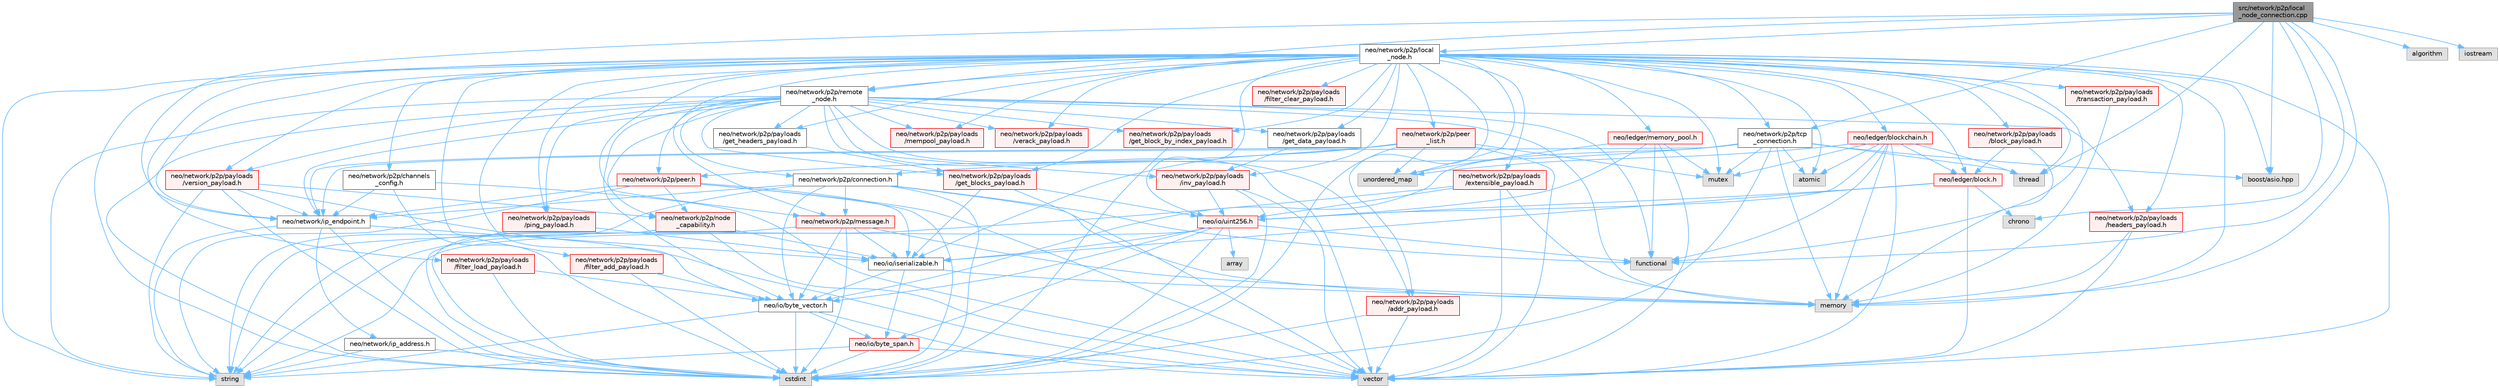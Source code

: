 digraph "src/network/p2p/local_node_connection.cpp"
{
 // LATEX_PDF_SIZE
  bgcolor="transparent";
  edge [fontname=Helvetica,fontsize=10,labelfontname=Helvetica,labelfontsize=10];
  node [fontname=Helvetica,fontsize=10,shape=box,height=0.2,width=0.4];
  Node1 [id="Node000001",label="src/network/p2p/local\l_node_connection.cpp",height=0.2,width=0.4,color="gray40", fillcolor="grey60", style="filled", fontcolor="black",tooltip=" "];
  Node1 -> Node2 [id="edge1_Node000001_Node000002",color="steelblue1",style="solid",tooltip=" "];
  Node2 [id="Node000002",label="neo/network/ip_endpoint.h",height=0.2,width=0.4,color="grey40", fillcolor="white", style="filled",URL="$ip__endpoint_8h.html",tooltip=" "];
  Node2 -> Node3 [id="edge2_Node000002_Node000003",color="steelblue1",style="solid",tooltip=" "];
  Node3 [id="Node000003",label="neo/io/iserializable.h",height=0.2,width=0.4,color="grey40", fillcolor="white", style="filled",URL="$iserializable_8h.html",tooltip=" "];
  Node3 -> Node4 [id="edge3_Node000003_Node000004",color="steelblue1",style="solid",tooltip=" "];
  Node4 [id="Node000004",label="neo/io/byte_span.h",height=0.2,width=0.4,color="red", fillcolor="#FFF0F0", style="filled",URL="$io_2byte__span_8h.html",tooltip=" "];
  Node4 -> Node5 [id="edge4_Node000004_Node000005",color="steelblue1",style="solid",tooltip=" "];
  Node5 [id="Node000005",label="cstdint",height=0.2,width=0.4,color="grey60", fillcolor="#E0E0E0", style="filled",tooltip=" "];
  Node4 -> Node8 [id="edge5_Node000004_Node000008",color="steelblue1",style="solid",tooltip=" "];
  Node8 [id="Node000008",label="string",height=0.2,width=0.4,color="grey60", fillcolor="#E0E0E0", style="filled",tooltip=" "];
  Node4 -> Node9 [id="edge6_Node000004_Node000009",color="steelblue1",style="solid",tooltip=" "];
  Node9 [id="Node000009",label="vector",height=0.2,width=0.4,color="grey60", fillcolor="#E0E0E0", style="filled",tooltip=" "];
  Node3 -> Node10 [id="edge7_Node000003_Node000010",color="steelblue1",style="solid",tooltip=" "];
  Node10 [id="Node000010",label="neo/io/byte_vector.h",height=0.2,width=0.4,color="grey40", fillcolor="white", style="filled",URL="$io_2byte__vector_8h.html",tooltip=" "];
  Node10 -> Node4 [id="edge8_Node000010_Node000004",color="steelblue1",style="solid",tooltip=" "];
  Node10 -> Node5 [id="edge9_Node000010_Node000005",color="steelblue1",style="solid",tooltip=" "];
  Node10 -> Node8 [id="edge10_Node000010_Node000008",color="steelblue1",style="solid",tooltip=" "];
  Node10 -> Node9 [id="edge11_Node000010_Node000009",color="steelblue1",style="solid",tooltip=" "];
  Node3 -> Node11 [id="edge12_Node000003_Node000011",color="steelblue1",style="solid",tooltip=" "];
  Node11 [id="Node000011",label="memory",height=0.2,width=0.4,color="grey60", fillcolor="#E0E0E0", style="filled",tooltip=" "];
  Node2 -> Node12 [id="edge13_Node000002_Node000012",color="steelblue1",style="solid",tooltip=" "];
  Node12 [id="Node000012",label="neo/network/ip_address.h",height=0.2,width=0.4,color="grey40", fillcolor="white", style="filled",URL="$ip__address_8h.html",tooltip=" "];
  Node12 -> Node5 [id="edge14_Node000012_Node000005",color="steelblue1",style="solid",tooltip=" "];
  Node12 -> Node8 [id="edge15_Node000012_Node000008",color="steelblue1",style="solid",tooltip=" "];
  Node2 -> Node5 [id="edge16_Node000002_Node000005",color="steelblue1",style="solid",tooltip=" "];
  Node2 -> Node8 [id="edge17_Node000002_Node000008",color="steelblue1",style="solid",tooltip=" "];
  Node1 -> Node13 [id="edge18_Node000001_Node000013",color="steelblue1",style="solid",tooltip=" "];
  Node13 [id="Node000013",label="neo/network/p2p/local\l_node.h",height=0.2,width=0.4,color="grey40", fillcolor="white", style="filled",URL="$local__node_8h.html",tooltip=" "];
  Node13 -> Node10 [id="edge19_Node000013_Node000010",color="steelblue1",style="solid",tooltip=" "];
  Node13 -> Node14 [id="edge20_Node000013_Node000014",color="steelblue1",style="solid",tooltip=" "];
  Node14 [id="Node000014",label="neo/io/uint256.h",height=0.2,width=0.4,color="red", fillcolor="#FFF0F0", style="filled",URL="$uint256_8h.html",tooltip=" "];
  Node14 -> Node4 [id="edge21_Node000014_Node000004",color="steelblue1",style="solid",tooltip=" "];
  Node14 -> Node10 [id="edge22_Node000014_Node000010",color="steelblue1",style="solid",tooltip=" "];
  Node14 -> Node3 [id="edge23_Node000014_Node000003",color="steelblue1",style="solid",tooltip=" "];
  Node14 -> Node15 [id="edge24_Node000014_Node000015",color="steelblue1",style="solid",tooltip=" "];
  Node15 [id="Node000015",label="array",height=0.2,width=0.4,color="grey60", fillcolor="#E0E0E0", style="filled",tooltip=" "];
  Node14 -> Node5 [id="edge25_Node000014_Node000005",color="steelblue1",style="solid",tooltip=" "];
  Node14 -> Node17 [id="edge26_Node000014_Node000017",color="steelblue1",style="solid",tooltip=" "];
  Node17 [id="Node000017",label="functional",height=0.2,width=0.4,color="grey60", fillcolor="#E0E0E0", style="filled",tooltip=" "];
  Node14 -> Node8 [id="edge27_Node000014_Node000008",color="steelblue1",style="solid",tooltip=" "];
  Node13 -> Node18 [id="edge28_Node000013_Node000018",color="steelblue1",style="solid",tooltip=" "];
  Node18 [id="Node000018",label="neo/ledger/block.h",height=0.2,width=0.4,color="red", fillcolor="#FFF0F0", style="filled",URL="$ledger_2block_8h.html",tooltip=" "];
  Node18 -> Node3 [id="edge29_Node000018_Node000003",color="steelblue1",style="solid",tooltip=" "];
  Node18 -> Node14 [id="edge30_Node000018_Node000014",color="steelblue1",style="solid",tooltip=" "];
  Node18 -> Node68 [id="edge31_Node000018_Node000068",color="steelblue1",style="solid",tooltip=" "];
  Node68 [id="Node000068",label="chrono",height=0.2,width=0.4,color="grey60", fillcolor="#E0E0E0", style="filled",tooltip=" "];
  Node18 -> Node9 [id="edge32_Node000018_Node000009",color="steelblue1",style="solid",tooltip=" "];
  Node13 -> Node69 [id="edge33_Node000013_Node000069",color="steelblue1",style="solid",tooltip=" "];
  Node69 [id="Node000069",label="neo/ledger/blockchain.h",height=0.2,width=0.4,color="red", fillcolor="#FFF0F0", style="filled",URL="$blockchain_8h.html",tooltip=" "];
  Node69 -> Node18 [id="edge34_Node000069_Node000018",color="steelblue1",style="solid",tooltip=" "];
  Node69 -> Node14 [id="edge35_Node000069_Node000014",color="steelblue1",style="solid",tooltip=" "];
  Node69 -> Node113 [id="edge36_Node000069_Node000113",color="steelblue1",style="solid",tooltip=" "];
  Node113 [id="Node000113",label="atomic",height=0.2,width=0.4,color="grey60", fillcolor="#E0E0E0", style="filled",tooltip=" "];
  Node69 -> Node17 [id="edge37_Node000069_Node000017",color="steelblue1",style="solid",tooltip=" "];
  Node69 -> Node11 [id="edge38_Node000069_Node000011",color="steelblue1",style="solid",tooltip=" "];
  Node69 -> Node71 [id="edge39_Node000069_Node000071",color="steelblue1",style="solid",tooltip=" "];
  Node71 [id="Node000071",label="mutex",height=0.2,width=0.4,color="grey60", fillcolor="#E0E0E0", style="filled",tooltip=" "];
  Node69 -> Node116 [id="edge40_Node000069_Node000116",color="steelblue1",style="solid",tooltip=" "];
  Node116 [id="Node000116",label="thread",height=0.2,width=0.4,color="grey60", fillcolor="#E0E0E0", style="filled",tooltip=" "];
  Node69 -> Node39 [id="edge41_Node000069_Node000039",color="steelblue1",style="solid",tooltip=" "];
  Node39 [id="Node000039",label="unordered_map",height=0.2,width=0.4,color="grey60", fillcolor="#E0E0E0", style="filled",tooltip=" "];
  Node69 -> Node9 [id="edge42_Node000069_Node000009",color="steelblue1",style="solid",tooltip=" "];
  Node13 -> Node117 [id="edge43_Node000013_Node000117",color="steelblue1",style="solid",tooltip=" "];
  Node117 [id="Node000117",label="neo/ledger/memory_pool.h",height=0.2,width=0.4,color="red", fillcolor="#FFF0F0", style="filled",URL="$ledger_2memory__pool_8h.html",tooltip=" "];
  Node117 -> Node14 [id="edge44_Node000117_Node000014",color="steelblue1",style="solid",tooltip=" "];
  Node117 -> Node17 [id="edge45_Node000117_Node000017",color="steelblue1",style="solid",tooltip=" "];
  Node117 -> Node71 [id="edge46_Node000117_Node000071",color="steelblue1",style="solid",tooltip=" "];
  Node117 -> Node39 [id="edge47_Node000117_Node000039",color="steelblue1",style="solid",tooltip=" "];
  Node117 -> Node9 [id="edge48_Node000117_Node000009",color="steelblue1",style="solid",tooltip=" "];
  Node13 -> Node2 [id="edge49_Node000013_Node000002",color="steelblue1",style="solid",tooltip=" "];
  Node13 -> Node120 [id="edge50_Node000013_Node000120",color="steelblue1",style="solid",tooltip=" "];
  Node120 [id="Node000120",label="neo/network/p2p/channels\l_config.h",height=0.2,width=0.4,color="grey40", fillcolor="white", style="filled",URL="$channels__config_8h.html",tooltip=" "];
  Node120 -> Node2 [id="edge51_Node000120_Node000002",color="steelblue1",style="solid",tooltip=" "];
  Node120 -> Node5 [id="edge52_Node000120_Node000005",color="steelblue1",style="solid",tooltip=" "];
  Node120 -> Node9 [id="edge53_Node000120_Node000009",color="steelblue1",style="solid",tooltip=" "];
  Node13 -> Node121 [id="edge54_Node000013_Node000121",color="steelblue1",style="solid",tooltip=" "];
  Node121 [id="Node000121",label="neo/network/p2p/message.h",height=0.2,width=0.4,color="red", fillcolor="#FFF0F0", style="filled",URL="$message_8h.html",tooltip=" "];
  Node121 -> Node10 [id="edge55_Node000121_Node000010",color="steelblue1",style="solid",tooltip=" "];
  Node121 -> Node3 [id="edge56_Node000121_Node000003",color="steelblue1",style="solid",tooltip=" "];
  Node121 -> Node5 [id="edge57_Node000121_Node000005",color="steelblue1",style="solid",tooltip=" "];
  Node121 -> Node11 [id="edge58_Node000121_Node000011",color="steelblue1",style="solid",tooltip=" "];
  Node121 -> Node8 [id="edge59_Node000121_Node000008",color="steelblue1",style="solid",tooltip=" "];
  Node13 -> Node124 [id="edge60_Node000013_Node000124",color="steelblue1",style="solid",tooltip=" "];
  Node124 [id="Node000124",label="neo/network/p2p/payloads\l/addr_payload.h",height=0.2,width=0.4,color="red", fillcolor="#FFF0F0", style="filled",URL="$addr__payload_8h.html",tooltip=" "];
  Node124 -> Node5 [id="edge61_Node000124_Node000005",color="steelblue1",style="solid",tooltip=" "];
  Node124 -> Node9 [id="edge62_Node000124_Node000009",color="steelblue1",style="solid",tooltip=" "];
  Node13 -> Node127 [id="edge63_Node000013_Node000127",color="steelblue1",style="solid",tooltip=" "];
  Node127 [id="Node000127",label="neo/network/p2p/payloads\l/block_payload.h",height=0.2,width=0.4,color="red", fillcolor="#FFF0F0", style="filled",URL="$block__payload_8h.html",tooltip=" "];
  Node127 -> Node18 [id="edge64_Node000127_Node000018",color="steelblue1",style="solid",tooltip=" "];
  Node127 -> Node11 [id="edge65_Node000127_Node000011",color="steelblue1",style="solid",tooltip=" "];
  Node13 -> Node128 [id="edge66_Node000013_Node000128",color="steelblue1",style="solid",tooltip=" "];
  Node128 [id="Node000128",label="neo/network/p2p/payloads\l/extensible_payload.h",height=0.2,width=0.4,color="red", fillcolor="#FFF0F0", style="filled",URL="$p2p_2payloads_2extensible__payload_8h.html",tooltip=" "];
  Node128 -> Node14 [id="edge67_Node000128_Node000014",color="steelblue1",style="solid",tooltip=" "];
  Node128 -> Node11 [id="edge68_Node000128_Node000011",color="steelblue1",style="solid",tooltip=" "];
  Node128 -> Node8 [id="edge69_Node000128_Node000008",color="steelblue1",style="solid",tooltip=" "];
  Node128 -> Node9 [id="edge70_Node000128_Node000009",color="steelblue1",style="solid",tooltip=" "];
  Node13 -> Node129 [id="edge71_Node000013_Node000129",color="steelblue1",style="solid",tooltip=" "];
  Node129 [id="Node000129",label="neo/network/p2p/payloads\l/filter_add_payload.h",height=0.2,width=0.4,color="red", fillcolor="#FFF0F0", style="filled",URL="$filter__add__payload_8h.html",tooltip=" "];
  Node129 -> Node10 [id="edge72_Node000129_Node000010",color="steelblue1",style="solid",tooltip=" "];
  Node129 -> Node5 [id="edge73_Node000129_Node000005",color="steelblue1",style="solid",tooltip=" "];
  Node13 -> Node130 [id="edge74_Node000013_Node000130",color="steelblue1",style="solid",tooltip=" "];
  Node130 [id="Node000130",label="neo/network/p2p/payloads\l/filter_clear_payload.h",height=0.2,width=0.4,color="red", fillcolor="#FFF0F0", style="filled",URL="$filter__clear__payload_8h.html",tooltip=" "];
  Node13 -> Node131 [id="edge75_Node000013_Node000131",color="steelblue1",style="solid",tooltip=" "];
  Node131 [id="Node000131",label="neo/network/p2p/payloads\l/filter_load_payload.h",height=0.2,width=0.4,color="red", fillcolor="#FFF0F0", style="filled",URL="$filter__load__payload_8h.html",tooltip=" "];
  Node131 -> Node10 [id="edge76_Node000131_Node000010",color="steelblue1",style="solid",tooltip=" "];
  Node131 -> Node5 [id="edge77_Node000131_Node000005",color="steelblue1",style="solid",tooltip=" "];
  Node13 -> Node132 [id="edge78_Node000013_Node000132",color="steelblue1",style="solid",tooltip=" "];
  Node132 [id="Node000132",label="neo/network/p2p/payloads\l/get_block_by_index_payload.h",height=0.2,width=0.4,color="red", fillcolor="#FFF0F0", style="filled",URL="$get__block__by__index__payload_8h.html",tooltip=" "];
  Node132 -> Node5 [id="edge79_Node000132_Node000005",color="steelblue1",style="solid",tooltip=" "];
  Node13 -> Node133 [id="edge80_Node000013_Node000133",color="steelblue1",style="solid",tooltip=" "];
  Node133 [id="Node000133",label="neo/network/p2p/payloads\l/get_blocks_payload.h",height=0.2,width=0.4,color="red", fillcolor="#FFF0F0", style="filled",URL="$get__blocks__payload_8h.html",tooltip=" "];
  Node133 -> Node3 [id="edge81_Node000133_Node000003",color="steelblue1",style="solid",tooltip=" "];
  Node133 -> Node14 [id="edge82_Node000133_Node000014",color="steelblue1",style="solid",tooltip=" "];
  Node133 -> Node9 [id="edge83_Node000133_Node000009",color="steelblue1",style="solid",tooltip=" "];
  Node13 -> Node134 [id="edge84_Node000013_Node000134",color="steelblue1",style="solid",tooltip=" "];
  Node134 [id="Node000134",label="neo/network/p2p/payloads\l/get_data_payload.h",height=0.2,width=0.4,color="grey40", fillcolor="white", style="filled",URL="$get__data__payload_8h.html",tooltip=" "];
  Node134 -> Node135 [id="edge85_Node000134_Node000135",color="steelblue1",style="solid",tooltip=" "];
  Node135 [id="Node000135",label="neo/network/p2p/payloads\l/inv_payload.h",height=0.2,width=0.4,color="red", fillcolor="#FFF0F0", style="filled",URL="$inv__payload_8h.html",tooltip=" "];
  Node135 -> Node14 [id="edge86_Node000135_Node000014",color="steelblue1",style="solid",tooltip=" "];
  Node135 -> Node5 [id="edge87_Node000135_Node000005",color="steelblue1",style="solid",tooltip=" "];
  Node135 -> Node9 [id="edge88_Node000135_Node000009",color="steelblue1",style="solid",tooltip=" "];
  Node13 -> Node137 [id="edge89_Node000013_Node000137",color="steelblue1",style="solid",tooltip=" "];
  Node137 [id="Node000137",label="neo/network/p2p/payloads\l/get_headers_payload.h",height=0.2,width=0.4,color="grey40", fillcolor="white", style="filled",URL="$get__headers__payload_8h.html",tooltip=" "];
  Node137 -> Node133 [id="edge90_Node000137_Node000133",color="steelblue1",style="solid",tooltip=" "];
  Node13 -> Node138 [id="edge91_Node000013_Node000138",color="steelblue1",style="solid",tooltip=" "];
  Node138 [id="Node000138",label="neo/network/p2p/payloads\l/headers_payload.h",height=0.2,width=0.4,color="red", fillcolor="#FFF0F0", style="filled",URL="$headers__payload_8h.html",tooltip=" "];
  Node138 -> Node11 [id="edge92_Node000138_Node000011",color="steelblue1",style="solid",tooltip=" "];
  Node138 -> Node9 [id="edge93_Node000138_Node000009",color="steelblue1",style="solid",tooltip=" "];
  Node13 -> Node135 [id="edge94_Node000013_Node000135",color="steelblue1",style="solid",tooltip=" "];
  Node13 -> Node139 [id="edge95_Node000013_Node000139",color="steelblue1",style="solid",tooltip=" "];
  Node139 [id="Node000139",label="neo/network/p2p/payloads\l/mempool_payload.h",height=0.2,width=0.4,color="red", fillcolor="#FFF0F0", style="filled",URL="$mempool__payload_8h.html",tooltip=" "];
  Node13 -> Node140 [id="edge96_Node000013_Node000140",color="steelblue1",style="solid",tooltip=" "];
  Node140 [id="Node000140",label="neo/network/p2p/payloads\l/ping_payload.h",height=0.2,width=0.4,color="red", fillcolor="#FFF0F0", style="filled",URL="$ping__payload_8h.html",tooltip=" "];
  Node140 -> Node3 [id="edge97_Node000140_Node000003",color="steelblue1",style="solid",tooltip=" "];
  Node140 -> Node5 [id="edge98_Node000140_Node000005",color="steelblue1",style="solid",tooltip=" "];
  Node13 -> Node141 [id="edge99_Node000013_Node000141",color="steelblue1",style="solid",tooltip=" "];
  Node141 [id="Node000141",label="neo/network/p2p/payloads\l/transaction_payload.h",height=0.2,width=0.4,color="red", fillcolor="#FFF0F0", style="filled",URL="$transaction__payload_8h.html",tooltip=" "];
  Node141 -> Node11 [id="edge100_Node000141_Node000011",color="steelblue1",style="solid",tooltip=" "];
  Node13 -> Node142 [id="edge101_Node000013_Node000142",color="steelblue1",style="solid",tooltip=" "];
  Node142 [id="Node000142",label="neo/network/p2p/payloads\l/verack_payload.h",height=0.2,width=0.4,color="red", fillcolor="#FFF0F0", style="filled",URL="$verack__payload_8h.html",tooltip=" "];
  Node13 -> Node143 [id="edge102_Node000013_Node000143",color="steelblue1",style="solid",tooltip=" "];
  Node143 [id="Node000143",label="neo/network/p2p/payloads\l/version_payload.h",height=0.2,width=0.4,color="red", fillcolor="#FFF0F0", style="filled",URL="$version__payload_8h.html",tooltip=" "];
  Node143 -> Node2 [id="edge103_Node000143_Node000002",color="steelblue1",style="solid",tooltip=" "];
  Node143 -> Node144 [id="edge104_Node000143_Node000144",color="steelblue1",style="solid",tooltip=" "];
  Node144 [id="Node000144",label="neo/network/p2p/node\l_capability.h",height=0.2,width=0.4,color="red", fillcolor="#FFF0F0", style="filled",URL="$node__capability_8h.html",tooltip=" "];
  Node144 -> Node3 [id="edge105_Node000144_Node000003",color="steelblue1",style="solid",tooltip=" "];
  Node144 -> Node5 [id="edge106_Node000144_Node000005",color="steelblue1",style="solid",tooltip=" "];
  Node144 -> Node8 [id="edge107_Node000144_Node000008",color="steelblue1",style="solid",tooltip=" "];
  Node144 -> Node9 [id="edge108_Node000144_Node000009",color="steelblue1",style="solid",tooltip=" "];
  Node143 -> Node5 [id="edge109_Node000143_Node000005",color="steelblue1",style="solid",tooltip=" "];
  Node143 -> Node8 [id="edge110_Node000143_Node000008",color="steelblue1",style="solid",tooltip=" "];
  Node143 -> Node9 [id="edge111_Node000143_Node000009",color="steelblue1",style="solid",tooltip=" "];
  Node13 -> Node146 [id="edge112_Node000013_Node000146",color="steelblue1",style="solid",tooltip=" "];
  Node146 [id="Node000146",label="neo/network/p2p/peer.h",height=0.2,width=0.4,color="red", fillcolor="#FFF0F0", style="filled",URL="$peer_8h.html",tooltip=" "];
  Node146 -> Node3 [id="edge113_Node000146_Node000003",color="steelblue1",style="solid",tooltip=" "];
  Node146 -> Node2 [id="edge114_Node000146_Node000002",color="steelblue1",style="solid",tooltip=" "];
  Node146 -> Node144 [id="edge115_Node000146_Node000144",color="steelblue1",style="solid",tooltip=" "];
  Node146 -> Node5 [id="edge116_Node000146_Node000005",color="steelblue1",style="solid",tooltip=" "];
  Node146 -> Node8 [id="edge117_Node000146_Node000008",color="steelblue1",style="solid",tooltip=" "];
  Node146 -> Node9 [id="edge118_Node000146_Node000009",color="steelblue1",style="solid",tooltip=" "];
  Node13 -> Node147 [id="edge119_Node000013_Node000147",color="steelblue1",style="solid",tooltip=" "];
  Node147 [id="Node000147",label="neo/network/p2p/peer\l_list.h",height=0.2,width=0.4,color="red", fillcolor="#FFF0F0", style="filled",URL="$peer__list_8h.html",tooltip=" "];
  Node147 -> Node3 [id="edge120_Node000147_Node000003",color="steelblue1",style="solid",tooltip=" "];
  Node147 -> Node2 [id="edge121_Node000147_Node000002",color="steelblue1",style="solid",tooltip=" "];
  Node147 -> Node146 [id="edge122_Node000147_Node000146",color="steelblue1",style="solid",tooltip=" "];
  Node147 -> Node5 [id="edge123_Node000147_Node000005",color="steelblue1",style="solid",tooltip=" "];
  Node147 -> Node71 [id="edge124_Node000147_Node000071",color="steelblue1",style="solid",tooltip=" "];
  Node147 -> Node39 [id="edge125_Node000147_Node000039",color="steelblue1",style="solid",tooltip=" "];
  Node147 -> Node9 [id="edge126_Node000147_Node000009",color="steelblue1",style="solid",tooltip=" "];
  Node13 -> Node148 [id="edge127_Node000013_Node000148",color="steelblue1",style="solid",tooltip=" "];
  Node148 [id="Node000148",label="neo/network/p2p/remote\l_node.h",height=0.2,width=0.4,color="grey40", fillcolor="white", style="filled",URL="$remote__node_8h.html",tooltip=" "];
  Node148 -> Node10 [id="edge128_Node000148_Node000010",color="steelblue1",style="solid",tooltip=" "];
  Node148 -> Node2 [id="edge129_Node000148_Node000002",color="steelblue1",style="solid",tooltip=" "];
  Node148 -> Node149 [id="edge130_Node000148_Node000149",color="steelblue1",style="solid",tooltip=" "];
  Node149 [id="Node000149",label="neo/network/p2p/connection.h",height=0.2,width=0.4,color="grey40", fillcolor="white", style="filled",URL="$connection_8h.html",tooltip=" "];
  Node149 -> Node10 [id="edge131_Node000149_Node000010",color="steelblue1",style="solid",tooltip=" "];
  Node149 -> Node2 [id="edge132_Node000149_Node000002",color="steelblue1",style="solid",tooltip=" "];
  Node149 -> Node121 [id="edge133_Node000149_Node000121",color="steelblue1",style="solid",tooltip=" "];
  Node149 -> Node5 [id="edge134_Node000149_Node000005",color="steelblue1",style="solid",tooltip=" "];
  Node149 -> Node17 [id="edge135_Node000149_Node000017",color="steelblue1",style="solid",tooltip=" "];
  Node149 -> Node11 [id="edge136_Node000149_Node000011",color="steelblue1",style="solid",tooltip=" "];
  Node149 -> Node8 [id="edge137_Node000149_Node000008",color="steelblue1",style="solid",tooltip=" "];
  Node148 -> Node121 [id="edge138_Node000148_Node000121",color="steelblue1",style="solid",tooltip=" "];
  Node148 -> Node144 [id="edge139_Node000148_Node000144",color="steelblue1",style="solid",tooltip=" "];
  Node148 -> Node124 [id="edge140_Node000148_Node000124",color="steelblue1",style="solid",tooltip=" "];
  Node148 -> Node132 [id="edge141_Node000148_Node000132",color="steelblue1",style="solid",tooltip=" "];
  Node148 -> Node133 [id="edge142_Node000148_Node000133",color="steelblue1",style="solid",tooltip=" "];
  Node148 -> Node134 [id="edge143_Node000148_Node000134",color="steelblue1",style="solid",tooltip=" "];
  Node148 -> Node137 [id="edge144_Node000148_Node000137",color="steelblue1",style="solid",tooltip=" "];
  Node148 -> Node138 [id="edge145_Node000148_Node000138",color="steelblue1",style="solid",tooltip=" "];
  Node148 -> Node135 [id="edge146_Node000148_Node000135",color="steelblue1",style="solid",tooltip=" "];
  Node148 -> Node139 [id="edge147_Node000148_Node000139",color="steelblue1",style="solid",tooltip=" "];
  Node148 -> Node140 [id="edge148_Node000148_Node000140",color="steelblue1",style="solid",tooltip=" "];
  Node148 -> Node142 [id="edge149_Node000148_Node000142",color="steelblue1",style="solid",tooltip=" "];
  Node148 -> Node143 [id="edge150_Node000148_Node000143",color="steelblue1",style="solid",tooltip=" "];
  Node148 -> Node5 [id="edge151_Node000148_Node000005",color="steelblue1",style="solid",tooltip=" "];
  Node148 -> Node17 [id="edge152_Node000148_Node000017",color="steelblue1",style="solid",tooltip=" "];
  Node148 -> Node11 [id="edge153_Node000148_Node000011",color="steelblue1",style="solid",tooltip=" "];
  Node148 -> Node8 [id="edge154_Node000148_Node000008",color="steelblue1",style="solid",tooltip=" "];
  Node148 -> Node9 [id="edge155_Node000148_Node000009",color="steelblue1",style="solid",tooltip=" "];
  Node13 -> Node150 [id="edge156_Node000013_Node000150",color="steelblue1",style="solid",tooltip=" "];
  Node150 [id="Node000150",label="neo/network/p2p/tcp\l_connection.h",height=0.2,width=0.4,color="grey40", fillcolor="white", style="filled",URL="$p2p_2tcp__connection_8h.html",tooltip=" "];
  Node150 -> Node10 [id="edge157_Node000150_Node000010",color="steelblue1",style="solid",tooltip=" "];
  Node150 -> Node2 [id="edge158_Node000150_Node000002",color="steelblue1",style="solid",tooltip=" "];
  Node150 -> Node149 [id="edge159_Node000150_Node000149",color="steelblue1",style="solid",tooltip=" "];
  Node150 -> Node113 [id="edge160_Node000150_Node000113",color="steelblue1",style="solid",tooltip=" "];
  Node150 -> Node151 [id="edge161_Node000150_Node000151",color="steelblue1",style="solid",tooltip=" "];
  Node151 [id="Node000151",label="boost/asio.hpp",height=0.2,width=0.4,color="grey60", fillcolor="#E0E0E0", style="filled",tooltip=" "];
  Node150 -> Node5 [id="edge162_Node000150_Node000005",color="steelblue1",style="solid",tooltip=" "];
  Node150 -> Node11 [id="edge163_Node000150_Node000011",color="steelblue1",style="solid",tooltip=" "];
  Node150 -> Node71 [id="edge164_Node000150_Node000071",color="steelblue1",style="solid",tooltip=" "];
  Node150 -> Node116 [id="edge165_Node000150_Node000116",color="steelblue1",style="solid",tooltip=" "];
  Node13 -> Node113 [id="edge166_Node000013_Node000113",color="steelblue1",style="solid",tooltip=" "];
  Node13 -> Node151 [id="edge167_Node000013_Node000151",color="steelblue1",style="solid",tooltip=" "];
  Node13 -> Node5 [id="edge168_Node000013_Node000005",color="steelblue1",style="solid",tooltip=" "];
  Node13 -> Node17 [id="edge169_Node000013_Node000017",color="steelblue1",style="solid",tooltip=" "];
  Node13 -> Node11 [id="edge170_Node000013_Node000011",color="steelblue1",style="solid",tooltip=" "];
  Node13 -> Node71 [id="edge171_Node000013_Node000071",color="steelblue1",style="solid",tooltip=" "];
  Node13 -> Node8 [id="edge172_Node000013_Node000008",color="steelblue1",style="solid",tooltip=" "];
  Node13 -> Node116 [id="edge173_Node000013_Node000116",color="steelblue1",style="solid",tooltip=" "];
  Node13 -> Node39 [id="edge174_Node000013_Node000039",color="steelblue1",style="solid",tooltip=" "];
  Node13 -> Node9 [id="edge175_Node000013_Node000009",color="steelblue1",style="solid",tooltip=" "];
  Node1 -> Node148 [id="edge176_Node000001_Node000148",color="steelblue1",style="solid",tooltip=" "];
  Node1 -> Node150 [id="edge177_Node000001_Node000150",color="steelblue1",style="solid",tooltip=" "];
  Node1 -> Node30 [id="edge178_Node000001_Node000030",color="steelblue1",style="solid",tooltip=" "];
  Node30 [id="Node000030",label="algorithm",height=0.2,width=0.4,color="grey60", fillcolor="#E0E0E0", style="filled",tooltip=" "];
  Node1 -> Node151 [id="edge179_Node000001_Node000151",color="steelblue1",style="solid",tooltip=" "];
  Node1 -> Node68 [id="edge180_Node000001_Node000068",color="steelblue1",style="solid",tooltip=" "];
  Node1 -> Node17 [id="edge181_Node000001_Node000017",color="steelblue1",style="solid",tooltip=" "];
  Node1 -> Node152 [id="edge182_Node000001_Node000152",color="steelblue1",style="solid",tooltip=" "];
  Node152 [id="Node000152",label="iostream",height=0.2,width=0.4,color="grey60", fillcolor="#E0E0E0", style="filled",tooltip=" "];
  Node1 -> Node11 [id="edge183_Node000001_Node000011",color="steelblue1",style="solid",tooltip=" "];
  Node1 -> Node116 [id="edge184_Node000001_Node000116",color="steelblue1",style="solid",tooltip=" "];
}
